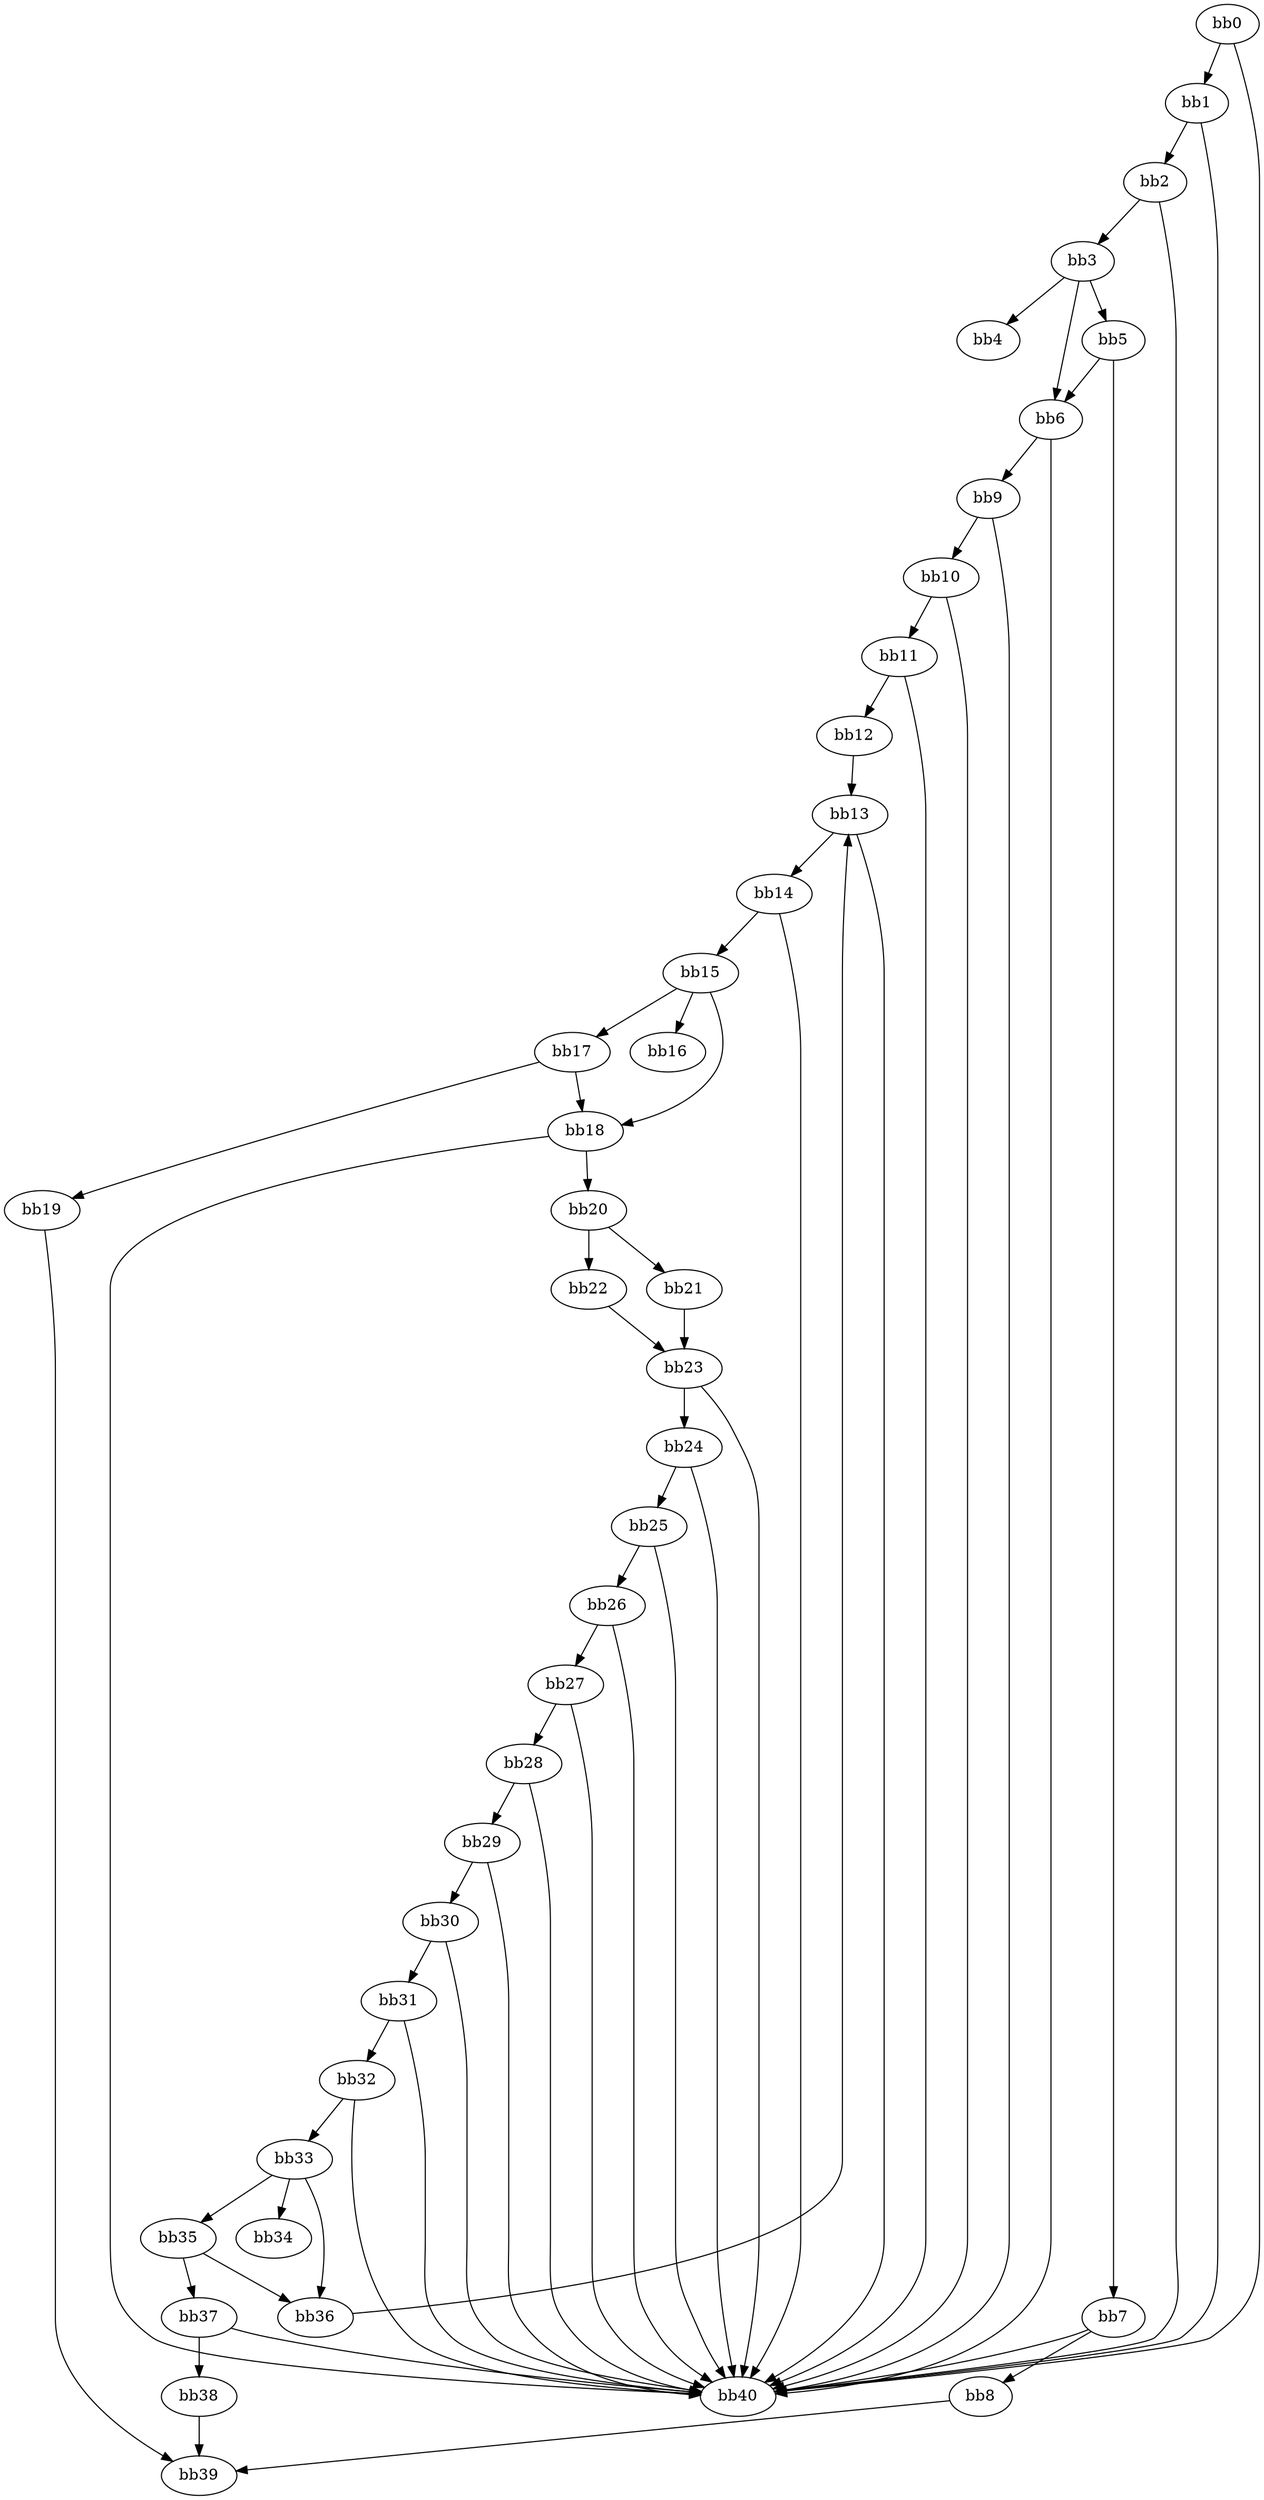 digraph {
    0 [ label = "bb0\l" ]
    1 [ label = "bb1\l" ]
    2 [ label = "bb2\l" ]
    3 [ label = "bb3\l" ]
    4 [ label = "bb4\l" ]
    5 [ label = "bb5\l" ]
    6 [ label = "bb6\l" ]
    7 [ label = "bb7\l" ]
    8 [ label = "bb8\l" ]
    9 [ label = "bb9\l" ]
    10 [ label = "bb10\l" ]
    11 [ label = "bb11\l" ]
    12 [ label = "bb12\l" ]
    13 [ label = "bb13\l" ]
    14 [ label = "bb14\l" ]
    15 [ label = "bb15\l" ]
    16 [ label = "bb16\l" ]
    17 [ label = "bb17\l" ]
    18 [ label = "bb18\l" ]
    19 [ label = "bb19\l" ]
    20 [ label = "bb20\l" ]
    21 [ label = "bb21\l" ]
    22 [ label = "bb22\l" ]
    23 [ label = "bb23\l" ]
    24 [ label = "bb24\l" ]
    25 [ label = "bb25\l" ]
    26 [ label = "bb26\l" ]
    27 [ label = "bb27\l" ]
    28 [ label = "bb28\l" ]
    29 [ label = "bb29\l" ]
    30 [ label = "bb30\l" ]
    31 [ label = "bb31\l" ]
    32 [ label = "bb32\l" ]
    33 [ label = "bb33\l" ]
    34 [ label = "bb34\l" ]
    35 [ label = "bb35\l" ]
    36 [ label = "bb36\l" ]
    37 [ label = "bb37\l" ]
    38 [ label = "bb38\l" ]
    39 [ label = "bb39\l" ]
    40 [ label = "bb40\l" ]
    0 -> 1 [ ]
    0 -> 40 [ ]
    1 -> 2 [ ]
    1 -> 40 [ ]
    2 -> 3 [ ]
    2 -> 40 [ ]
    3 -> 4 [ ]
    3 -> 5 [ ]
    3 -> 6 [ ]
    5 -> 6 [ ]
    5 -> 7 [ ]
    6 -> 9 [ ]
    6 -> 40 [ ]
    7 -> 8 [ ]
    7 -> 40 [ ]
    8 -> 39 [ ]
    9 -> 10 [ ]
    9 -> 40 [ ]
    10 -> 11 [ ]
    10 -> 40 [ ]
    11 -> 12 [ ]
    11 -> 40 [ ]
    12 -> 13 [ ]
    13 -> 14 [ ]
    13 -> 40 [ ]
    14 -> 15 [ ]
    14 -> 40 [ ]
    15 -> 16 [ ]
    15 -> 17 [ ]
    15 -> 18 [ ]
    17 -> 18 [ ]
    17 -> 19 [ ]
    18 -> 20 [ ]
    18 -> 40 [ ]
    19 -> 39 [ ]
    20 -> 21 [ ]
    20 -> 22 [ ]
    21 -> 23 [ ]
    22 -> 23 [ ]
    23 -> 24 [ ]
    23 -> 40 [ ]
    24 -> 25 [ ]
    24 -> 40 [ ]
    25 -> 26 [ ]
    25 -> 40 [ ]
    26 -> 27 [ ]
    26 -> 40 [ ]
    27 -> 28 [ ]
    27 -> 40 [ ]
    28 -> 29 [ ]
    28 -> 40 [ ]
    29 -> 30 [ ]
    29 -> 40 [ ]
    30 -> 31 [ ]
    30 -> 40 [ ]
    31 -> 32 [ ]
    31 -> 40 [ ]
    32 -> 33 [ ]
    32 -> 40 [ ]
    33 -> 34 [ ]
    33 -> 35 [ ]
    33 -> 36 [ ]
    35 -> 36 [ ]
    35 -> 37 [ ]
    36 -> 13 [ ]
    37 -> 38 [ ]
    37 -> 40 [ ]
    38 -> 39 [ ]
}

